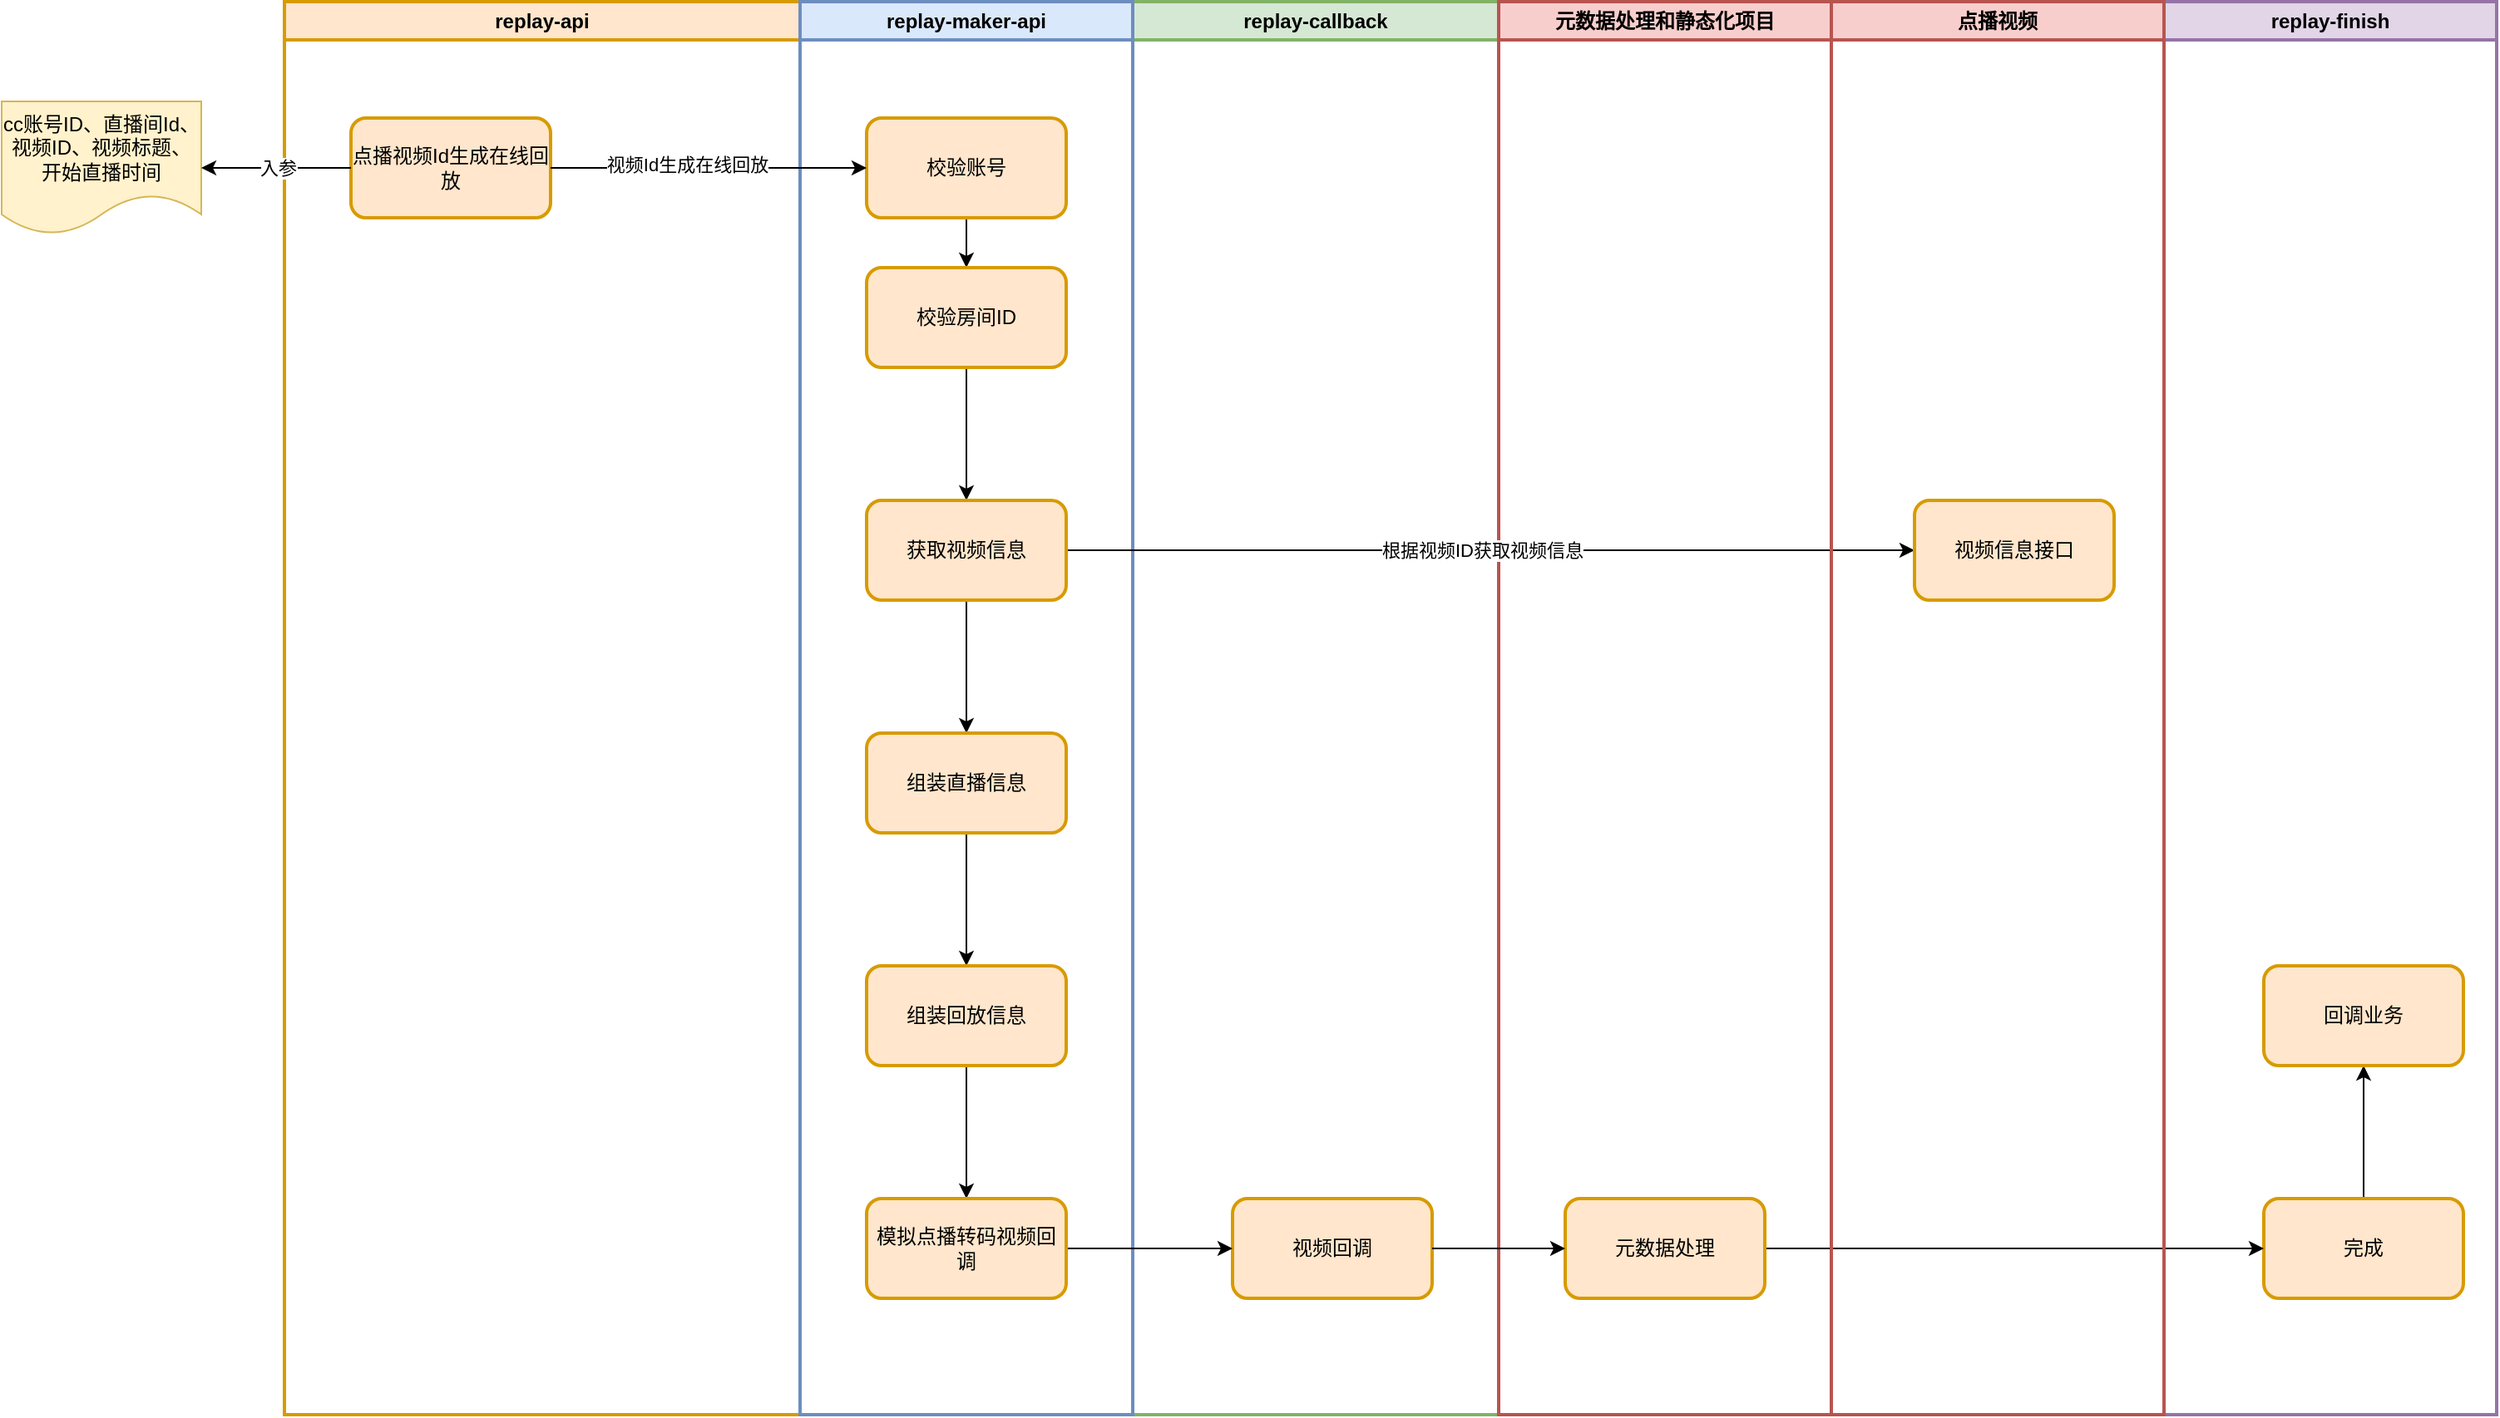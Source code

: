 <mxfile version="23.1.1" type="github">
  <diagram id="mE_audfQLTUp6M_aXCiv" name="第 1 页">
    <mxGraphModel dx="3434" dy="1398" grid="1" gridSize="10" guides="1" tooltips="1" connect="1" arrows="1" fold="1" page="1" pageScale="1" pageWidth="827" pageHeight="1169" math="0" shadow="0">
      <root>
        <mxCell id="0" />
        <mxCell id="1" parent="0" />
        <mxCell id="PnTa93UE3Sn6lEQWhYyV-1" value="replay-api" style="swimlane;whiteSpace=wrap;html=1;fillColor=#ffe6cc;strokeColor=#d79b00;strokeWidth=2;startSize=23;" vertex="1" parent="1">
          <mxGeometry x="-190" y="280" width="310" height="850" as="geometry" />
        </mxCell>
        <mxCell id="PnTa93UE3Sn6lEQWhYyV-6" value="点播视频Id生成在线回放" style="rounded=1;whiteSpace=wrap;html=1;fillColor=#ffe6cc;strokeColor=#d79b00;strokeWidth=2;" vertex="1" parent="PnTa93UE3Sn6lEQWhYyV-1">
          <mxGeometry x="40" y="70" width="120" height="60" as="geometry" />
        </mxCell>
        <mxCell id="PnTa93UE3Sn6lEQWhYyV-3" value="replay-callback" style="swimlane;whiteSpace=wrap;html=1;fillColor=#d5e8d4;strokeColor=#82b366;strokeWidth=2;" vertex="1" parent="1">
          <mxGeometry x="320" y="280" width="220" height="850" as="geometry" />
        </mxCell>
        <mxCell id="PnTa93UE3Sn6lEQWhYyV-30" value="视频回调" style="whiteSpace=wrap;html=1;fillColor=#ffe6cc;strokeColor=#d79b00;rounded=1;strokeWidth=2;" vertex="1" parent="PnTa93UE3Sn6lEQWhYyV-3">
          <mxGeometry x="60" y="720" width="120" height="60" as="geometry" />
        </mxCell>
        <mxCell id="PnTa93UE3Sn6lEQWhYyV-4" value="replay-finish" style="swimlane;whiteSpace=wrap;html=1;fillColor=#e1d5e7;strokeColor=#9673a6;strokeWidth=2;" vertex="1" parent="1">
          <mxGeometry x="940" y="280" width="200" height="850" as="geometry" />
        </mxCell>
        <mxCell id="PnTa93UE3Sn6lEQWhYyV-38" value="" style="edgeStyle=orthogonalEdgeStyle;rounded=0;orthogonalLoop=1;jettySize=auto;html=1;" edge="1" parent="PnTa93UE3Sn6lEQWhYyV-4" source="PnTa93UE3Sn6lEQWhYyV-35" target="PnTa93UE3Sn6lEQWhYyV-37">
          <mxGeometry relative="1" as="geometry" />
        </mxCell>
        <mxCell id="PnTa93UE3Sn6lEQWhYyV-35" value="完成" style="whiteSpace=wrap;html=1;fillColor=#ffe6cc;strokeColor=#d79b00;rounded=1;strokeWidth=2;" vertex="1" parent="PnTa93UE3Sn6lEQWhYyV-4">
          <mxGeometry x="60" y="720" width="120" height="60" as="geometry" />
        </mxCell>
        <mxCell id="PnTa93UE3Sn6lEQWhYyV-37" value="回调业务" style="whiteSpace=wrap;html=1;fillColor=#ffe6cc;strokeColor=#d79b00;rounded=1;strokeWidth=2;" vertex="1" parent="PnTa93UE3Sn6lEQWhYyV-4">
          <mxGeometry x="60" y="580" width="120" height="60" as="geometry" />
        </mxCell>
        <mxCell id="PnTa93UE3Sn6lEQWhYyV-5" value="元数据处理和静态化项目" style="swimlane;whiteSpace=wrap;html=1;fillColor=#f8cecc;strokeColor=#b85450;strokeWidth=2;" vertex="1" parent="1">
          <mxGeometry x="540" y="280" width="200" height="850" as="geometry" />
        </mxCell>
        <mxCell id="PnTa93UE3Sn6lEQWhYyV-34" style="edgeStyle=orthogonalEdgeStyle;rounded=0;orthogonalLoop=1;jettySize=auto;html=1;" edge="1" parent="PnTa93UE3Sn6lEQWhYyV-5" source="PnTa93UE3Sn6lEQWhYyV-32">
          <mxGeometry relative="1" as="geometry">
            <mxPoint x="460" y="750" as="targetPoint" />
          </mxGeometry>
        </mxCell>
        <mxCell id="PnTa93UE3Sn6lEQWhYyV-32" value="元数据处理" style="whiteSpace=wrap;html=1;fillColor=#ffe6cc;strokeColor=#d79b00;rounded=1;strokeWidth=2;" vertex="1" parent="PnTa93UE3Sn6lEQWhYyV-5">
          <mxGeometry x="40" y="720" width="120" height="60" as="geometry" />
        </mxCell>
        <mxCell id="PnTa93UE3Sn6lEQWhYyV-7" value="cc账号ID、直播间Id、视频ID、视频标题、开始直播时间" style="shape=document;whiteSpace=wrap;html=1;boundedLbl=1;fillColor=#fff2cc;strokeColor=#d6b656;" vertex="1" parent="1">
          <mxGeometry x="-360" y="340" width="120" height="80" as="geometry" />
        </mxCell>
        <mxCell id="PnTa93UE3Sn6lEQWhYyV-8" style="edgeStyle=orthogonalEdgeStyle;rounded=0;orthogonalLoop=1;jettySize=auto;html=1;entryX=1;entryY=0.5;entryDx=0;entryDy=0;" edge="1" parent="1" source="PnTa93UE3Sn6lEQWhYyV-6" target="PnTa93UE3Sn6lEQWhYyV-7">
          <mxGeometry relative="1" as="geometry" />
        </mxCell>
        <mxCell id="PnTa93UE3Sn6lEQWhYyV-9" value="入参" style="edgeLabel;html=1;align=center;verticalAlign=middle;resizable=0;points=[];" vertex="1" connectable="0" parent="PnTa93UE3Sn6lEQWhYyV-8">
          <mxGeometry x="-0.022" relative="1" as="geometry">
            <mxPoint as="offset" />
          </mxGeometry>
        </mxCell>
        <mxCell id="PnTa93UE3Sn6lEQWhYyV-2" value="replay-maker-api" style="swimlane;whiteSpace=wrap;html=1;fillColor=#dae8fc;strokeColor=#6c8ebf;strokeWidth=2;" vertex="1" parent="1">
          <mxGeometry x="120" y="280" width="200" height="850" as="geometry" />
        </mxCell>
        <mxCell id="PnTa93UE3Sn6lEQWhYyV-15" value="" style="edgeStyle=orthogonalEdgeStyle;rounded=0;orthogonalLoop=1;jettySize=auto;html=1;" edge="1" parent="PnTa93UE3Sn6lEQWhYyV-2" source="PnTa93UE3Sn6lEQWhYyV-11" target="PnTa93UE3Sn6lEQWhYyV-14">
          <mxGeometry relative="1" as="geometry" />
        </mxCell>
        <mxCell id="PnTa93UE3Sn6lEQWhYyV-11" value="校验账号" style="whiteSpace=wrap;html=1;fillColor=#ffe6cc;strokeColor=#d79b00;rounded=1;strokeWidth=2;" vertex="1" parent="PnTa93UE3Sn6lEQWhYyV-2">
          <mxGeometry x="40" y="70" width="120" height="60" as="geometry" />
        </mxCell>
        <mxCell id="PnTa93UE3Sn6lEQWhYyV-17" value="" style="edgeStyle=orthogonalEdgeStyle;rounded=0;orthogonalLoop=1;jettySize=auto;html=1;" edge="1" parent="PnTa93UE3Sn6lEQWhYyV-2" source="PnTa93UE3Sn6lEQWhYyV-14" target="PnTa93UE3Sn6lEQWhYyV-16">
          <mxGeometry relative="1" as="geometry" />
        </mxCell>
        <mxCell id="PnTa93UE3Sn6lEQWhYyV-14" value="校验房间ID" style="whiteSpace=wrap;html=1;fillColor=#ffe6cc;strokeColor=#d79b00;rounded=1;strokeWidth=2;" vertex="1" parent="PnTa93UE3Sn6lEQWhYyV-2">
          <mxGeometry x="40" y="160" width="120" height="60" as="geometry" />
        </mxCell>
        <mxCell id="PnTa93UE3Sn6lEQWhYyV-19" style="edgeStyle=orthogonalEdgeStyle;rounded=0;orthogonalLoop=1;jettySize=auto;html=1;" edge="1" parent="PnTa93UE3Sn6lEQWhYyV-2" source="PnTa93UE3Sn6lEQWhYyV-16">
          <mxGeometry relative="1" as="geometry">
            <mxPoint x="670" y="330" as="targetPoint" />
          </mxGeometry>
        </mxCell>
        <mxCell id="PnTa93UE3Sn6lEQWhYyV-21" value="根据视频ID获取视频信息" style="edgeLabel;html=1;align=center;verticalAlign=middle;resizable=0;points=[];" vertex="1" connectable="0" parent="PnTa93UE3Sn6lEQWhYyV-19">
          <mxGeometry x="-0.021" relative="1" as="geometry">
            <mxPoint as="offset" />
          </mxGeometry>
        </mxCell>
        <mxCell id="PnTa93UE3Sn6lEQWhYyV-23" value="" style="edgeStyle=orthogonalEdgeStyle;rounded=0;orthogonalLoop=1;jettySize=auto;html=1;" edge="1" parent="PnTa93UE3Sn6lEQWhYyV-2" source="PnTa93UE3Sn6lEQWhYyV-16" target="PnTa93UE3Sn6lEQWhYyV-22">
          <mxGeometry relative="1" as="geometry" />
        </mxCell>
        <mxCell id="PnTa93UE3Sn6lEQWhYyV-16" value="获取视频信息" style="whiteSpace=wrap;html=1;fillColor=#ffe6cc;strokeColor=#d79b00;rounded=1;strokeWidth=2;" vertex="1" parent="PnTa93UE3Sn6lEQWhYyV-2">
          <mxGeometry x="40" y="300" width="120" height="60" as="geometry" />
        </mxCell>
        <mxCell id="PnTa93UE3Sn6lEQWhYyV-25" value="" style="edgeStyle=orthogonalEdgeStyle;rounded=0;orthogonalLoop=1;jettySize=auto;html=1;" edge="1" parent="PnTa93UE3Sn6lEQWhYyV-2" source="PnTa93UE3Sn6lEQWhYyV-22" target="PnTa93UE3Sn6lEQWhYyV-24">
          <mxGeometry relative="1" as="geometry" />
        </mxCell>
        <mxCell id="PnTa93UE3Sn6lEQWhYyV-22" value="组装直播信息" style="whiteSpace=wrap;html=1;fillColor=#ffe6cc;strokeColor=#d79b00;rounded=1;strokeWidth=2;" vertex="1" parent="PnTa93UE3Sn6lEQWhYyV-2">
          <mxGeometry x="40" y="440" width="120" height="60" as="geometry" />
        </mxCell>
        <mxCell id="PnTa93UE3Sn6lEQWhYyV-28" value="" style="edgeStyle=orthogonalEdgeStyle;rounded=0;orthogonalLoop=1;jettySize=auto;html=1;" edge="1" parent="PnTa93UE3Sn6lEQWhYyV-2" source="PnTa93UE3Sn6lEQWhYyV-24" target="PnTa93UE3Sn6lEQWhYyV-27">
          <mxGeometry relative="1" as="geometry" />
        </mxCell>
        <mxCell id="PnTa93UE3Sn6lEQWhYyV-24" value="组装回放信息" style="whiteSpace=wrap;html=1;fillColor=#ffe6cc;strokeColor=#d79b00;rounded=1;strokeWidth=2;" vertex="1" parent="PnTa93UE3Sn6lEQWhYyV-2">
          <mxGeometry x="40" y="580" width="120" height="60" as="geometry" />
        </mxCell>
        <mxCell id="PnTa93UE3Sn6lEQWhYyV-29" style="edgeStyle=orthogonalEdgeStyle;rounded=0;orthogonalLoop=1;jettySize=auto;html=1;" edge="1" parent="PnTa93UE3Sn6lEQWhYyV-2" source="PnTa93UE3Sn6lEQWhYyV-27">
          <mxGeometry relative="1" as="geometry">
            <mxPoint x="260" y="750" as="targetPoint" />
          </mxGeometry>
        </mxCell>
        <mxCell id="PnTa93UE3Sn6lEQWhYyV-27" value="模拟点播转码视频回调" style="whiteSpace=wrap;html=1;fillColor=#ffe6cc;strokeColor=#d79b00;rounded=1;strokeWidth=2;" vertex="1" parent="PnTa93UE3Sn6lEQWhYyV-2">
          <mxGeometry x="40" y="720" width="120" height="60" as="geometry" />
        </mxCell>
        <mxCell id="PnTa93UE3Sn6lEQWhYyV-10" style="edgeStyle=orthogonalEdgeStyle;rounded=0;orthogonalLoop=1;jettySize=auto;html=1;entryX=0;entryY=0.5;entryDx=0;entryDy=0;" edge="1" parent="1" source="PnTa93UE3Sn6lEQWhYyV-6" target="PnTa93UE3Sn6lEQWhYyV-11">
          <mxGeometry relative="1" as="geometry">
            <mxPoint x="60" y="380" as="targetPoint" />
          </mxGeometry>
        </mxCell>
        <mxCell id="PnTa93UE3Sn6lEQWhYyV-13" value="视频Id生成在线回放" style="edgeLabel;html=1;align=center;verticalAlign=middle;resizable=0;points=[];" vertex="1" connectable="0" parent="PnTa93UE3Sn6lEQWhYyV-10">
          <mxGeometry x="-0.137" y="2" relative="1" as="geometry">
            <mxPoint as="offset" />
          </mxGeometry>
        </mxCell>
        <mxCell id="PnTa93UE3Sn6lEQWhYyV-18" value="点播视频" style="swimlane;whiteSpace=wrap;html=1;fillColor=#f8cecc;strokeColor=#b85450;strokeWidth=2;" vertex="1" parent="1">
          <mxGeometry x="740" y="280" width="200" height="850" as="geometry" />
        </mxCell>
        <mxCell id="PnTa93UE3Sn6lEQWhYyV-20" value="视频信息接口" style="whiteSpace=wrap;html=1;fillColor=#ffe6cc;strokeColor=#d79b00;rounded=1;strokeWidth=2;" vertex="1" parent="PnTa93UE3Sn6lEQWhYyV-18">
          <mxGeometry x="50" y="300" width="120" height="60" as="geometry" />
        </mxCell>
        <mxCell id="PnTa93UE3Sn6lEQWhYyV-33" value="" style="edgeStyle=orthogonalEdgeStyle;rounded=0;orthogonalLoop=1;jettySize=auto;html=1;" edge="1" parent="1" source="PnTa93UE3Sn6lEQWhYyV-30" target="PnTa93UE3Sn6lEQWhYyV-32">
          <mxGeometry relative="1" as="geometry" />
        </mxCell>
      </root>
    </mxGraphModel>
  </diagram>
</mxfile>
